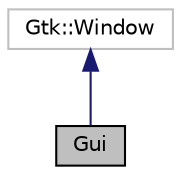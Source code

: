 digraph "Gui"
{
 // LATEX_PDF_SIZE
  edge [fontname="Helvetica",fontsize="10",labelfontname="Helvetica",labelfontsize="10"];
  node [fontname="Helvetica",fontsize="10",shape=record];
  Node1 [label="Gui",height=0.2,width=0.4,color="black", fillcolor="grey75", style="filled", fontcolor="black",tooltip="GUI (Graphical User Interface) class. Primary function is to handle user/system interaction graphical..."];
  Node2 -> Node1 [dir="back",color="midnightblue",fontsize="10",style="solid"];
  Node2 [label="Gtk::Window",height=0.2,width=0.4,color="grey75", fillcolor="white", style="filled",tooltip=" "];
}
